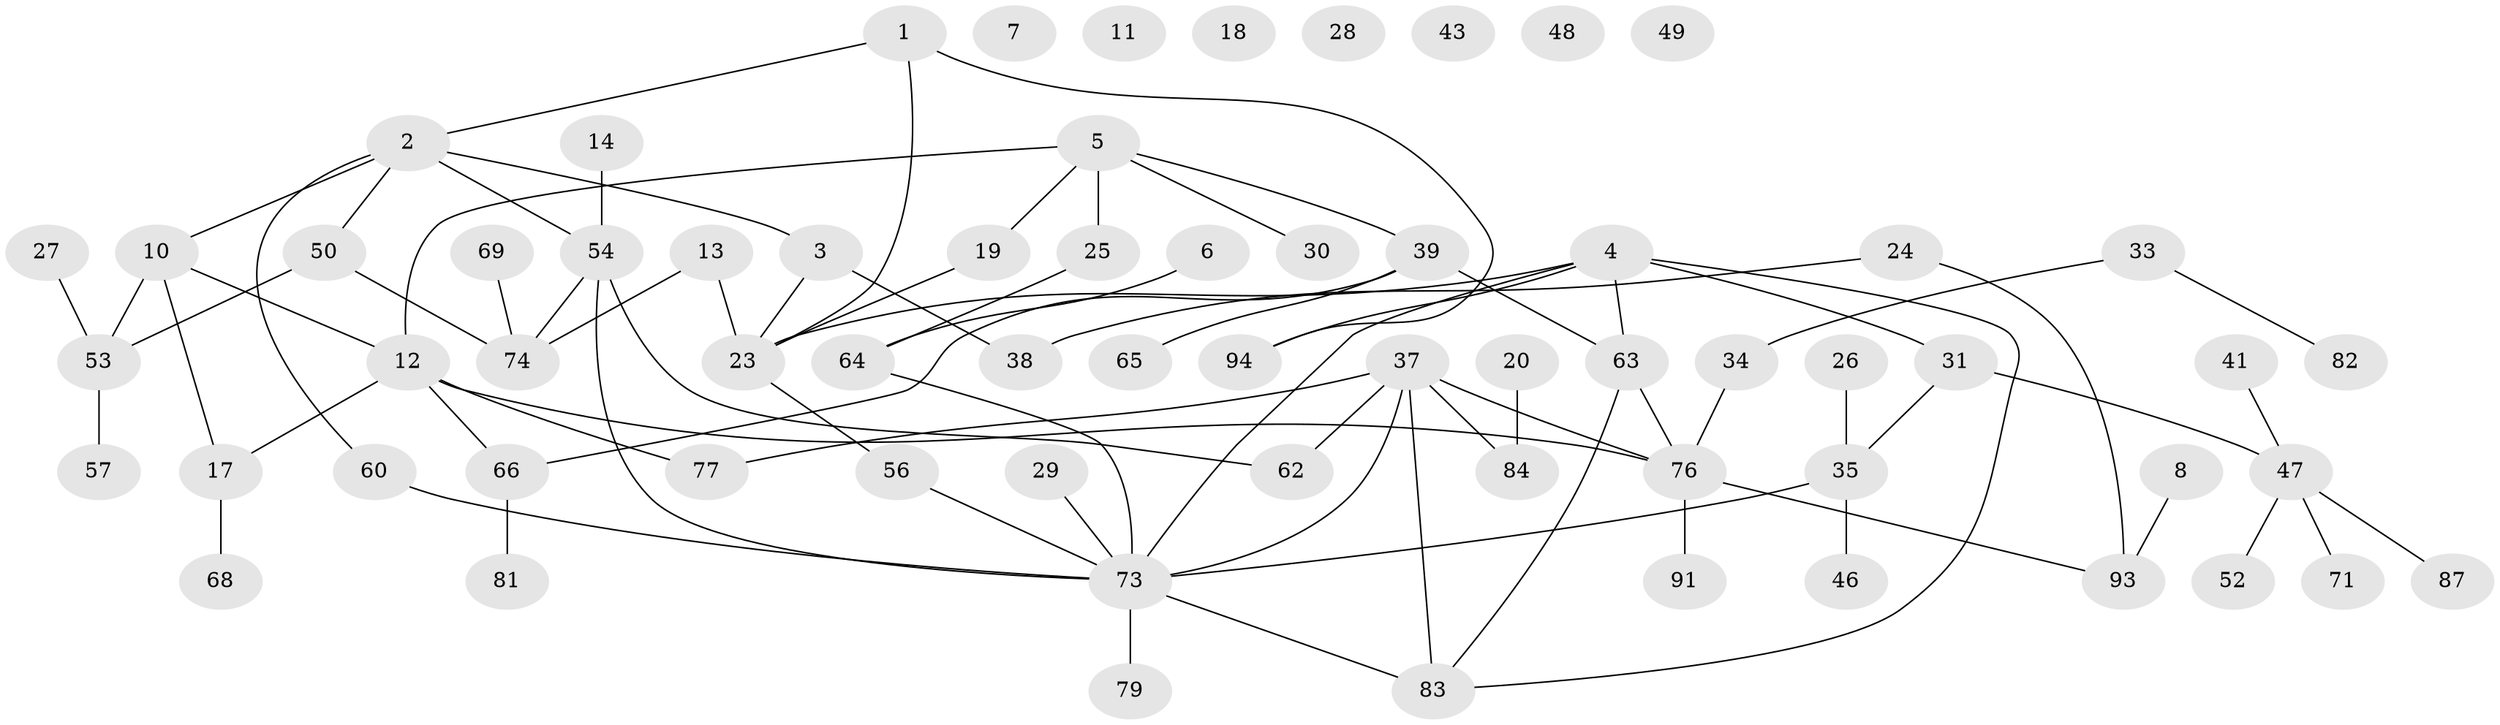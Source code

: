 // Generated by graph-tools (version 1.1) at 2025/23/03/03/25 07:23:25]
// undirected, 66 vertices, 80 edges
graph export_dot {
graph [start="1"]
  node [color=gray90,style=filled];
  1;
  2 [super="+36"];
  3 [super="+21"];
  4 [super="+9"];
  5 [super="+92"];
  6 [super="+42"];
  7;
  8;
  10 [super="+15"];
  11;
  12 [super="+32"];
  13 [super="+22"];
  14 [super="+16"];
  17 [super="+45"];
  18;
  19;
  20 [super="+61"];
  23 [super="+97"];
  24 [super="+55"];
  25 [super="+70"];
  26;
  27;
  28;
  29;
  30;
  31 [super="+40"];
  33;
  34 [super="+58"];
  35 [super="+80"];
  37 [super="+98"];
  38 [super="+85"];
  39 [super="+44"];
  41;
  43;
  46;
  47 [super="+51"];
  48;
  49;
  50 [super="+72"];
  52;
  53 [super="+59"];
  54 [super="+88"];
  56;
  57;
  60 [super="+86"];
  62 [super="+89"];
  63 [super="+67"];
  64;
  65;
  66;
  68;
  69;
  71;
  73 [super="+75"];
  74 [super="+96"];
  76 [super="+78"];
  77;
  79;
  81;
  82;
  83 [super="+90"];
  84;
  87;
  91;
  93 [super="+95"];
  94;
  1 -- 94;
  1 -- 2;
  1 -- 23;
  2 -- 3;
  2 -- 60;
  2 -- 54;
  2 -- 10;
  2 -- 50;
  3 -- 23;
  3 -- 38;
  4 -- 94;
  4 -- 83;
  4 -- 23;
  4 -- 31;
  4 -- 73;
  4 -- 63;
  5 -- 19;
  5 -- 25;
  5 -- 39;
  5 -- 12;
  5 -- 30;
  6 -- 64;
  8 -- 93;
  10 -- 53;
  10 -- 17;
  10 -- 12;
  12 -- 66;
  12 -- 77;
  12 -- 17;
  12 -- 76;
  13 -- 74;
  13 -- 23;
  14 -- 54;
  17 -- 68;
  19 -- 23;
  20 -- 84;
  23 -- 56;
  24 -- 93;
  24 -- 38;
  25 -- 64;
  26 -- 35;
  27 -- 53;
  29 -- 73;
  31 -- 47;
  31 -- 35;
  33 -- 34;
  33 -- 82;
  34 -- 76;
  35 -- 46;
  35 -- 73;
  37 -- 62;
  37 -- 77;
  37 -- 84;
  37 -- 76;
  37 -- 73;
  37 -- 83 [weight=2];
  39 -- 63;
  39 -- 65;
  39 -- 66;
  41 -- 47;
  47 -- 52;
  47 -- 71;
  47 -- 87;
  50 -- 53;
  50 -- 74;
  53 -- 57;
  54 -- 62;
  54 -- 73;
  54 -- 74;
  56 -- 73;
  60 -- 73;
  63 -- 76;
  63 -- 83;
  64 -- 73;
  66 -- 81;
  69 -- 74;
  73 -- 79;
  73 -- 83;
  76 -- 91;
  76 -- 93;
}
